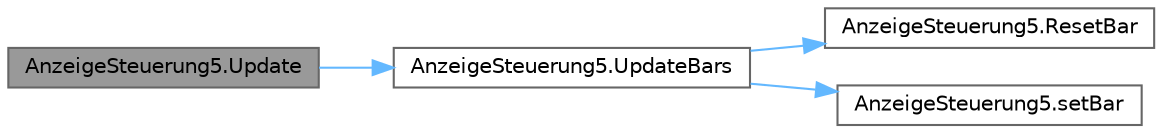 digraph "AnzeigeSteuerung5.Update"
{
 // LATEX_PDF_SIZE
  bgcolor="transparent";
  edge [fontname=Helvetica,fontsize=10,labelfontname=Helvetica,labelfontsize=10];
  node [fontname=Helvetica,fontsize=10,shape=box,height=0.2,width=0.4];
  rankdir="LR";
  Node1 [id="Node000001",label="AnzeigeSteuerung5.Update",height=0.2,width=0.4,color="gray40", fillcolor="grey60", style="filled", fontcolor="black",tooltip="This method updates the display's bar if the current frame's percentage is different from last frame'..."];
  Node1 -> Node2 [id="edge1_Node000001_Node000002",color="steelblue1",style="solid",tooltip=" "];
  Node2 [id="Node000002",label="AnzeigeSteuerung5.UpdateBars",height=0.2,width=0.4,color="grey40", fillcolor="white", style="filled",URL="$class_anzeige_steuerung5.html#a04aea8715bc7c47403c1a77f3dcab508",tooltip="This method updates the display's bar."];
  Node2 -> Node3 [id="edge2_Node000002_Node000003",color="steelblue1",style="solid",tooltip=" "];
  Node3 [id="Node000003",label="AnzeigeSteuerung5.ResetBar",height=0.2,width=0.4,color="grey40", fillcolor="white", style="filled",URL="$class_anzeige_steuerung5.html#a63ad203f5ce453dd2685ebcb16e7ce99",tooltip="This method resets the display's bar by changing the mesh."];
  Node2 -> Node4 [id="edge3_Node000002_Node000004",color="steelblue1",style="solid",tooltip=" "];
  Node4 [id="Node000004",label="AnzeigeSteuerung5.setBar",height=0.2,width=0.4,color="grey40", fillcolor="white", style="filled",URL="$class_anzeige_steuerung5.html#a867052dae840acccd45592d8727b0fad",tooltip="This method animates the display's bar by changing the mesh, vertices and indices."];
}
